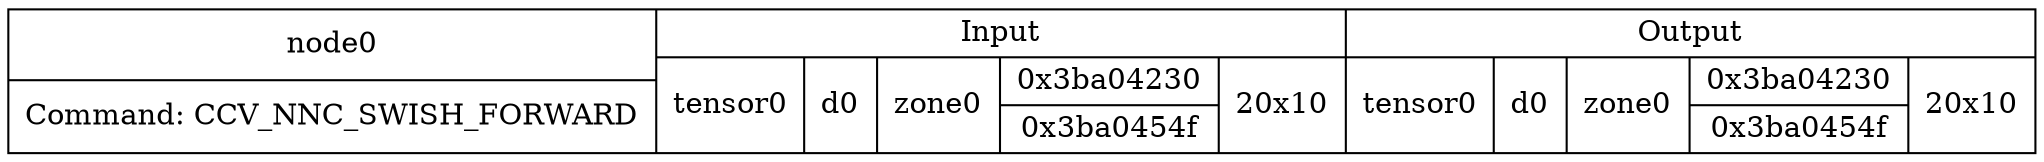 digraph G {
compound=true;
node0 [shape=record,label="{node0|Command: CCV_NNC_SWISH_FORWARD}|{Input|{tensor0|d0|zone0|{0x3ba04230|0x3ba0454f}|20x10}}|{Output|{tensor0|d0|zone0|{0x3ba04230|0x3ba0454f}|20x10}}"];
}
